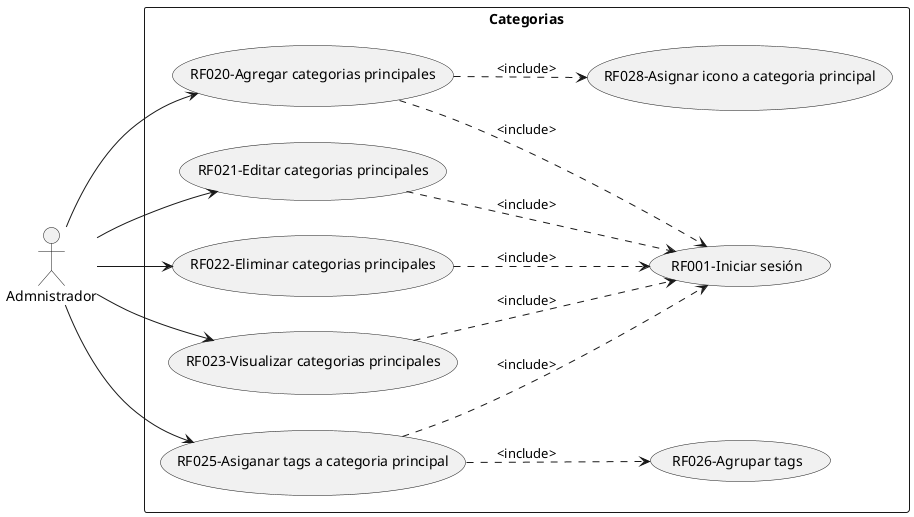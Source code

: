 @startuml MetalK_UseCase_Catogories
    left to right direction

    actor Admnistrador as a

    rectangle Categorias{
        usecase "RF001-Iniciar sesión" as RF001
        usecase "RF020-Agregar categorias principales" as RF020
        usecase "RF021-Editar categorias principales" as RF021
        usecase "RF022-Eliminar categorias principales" as RF022
        usecase "RF023-Visualizar categorias principales" as RF023
        usecase "RF026-Agrupar tags" as RF026
        usecase "RF028-Asignar icono a categoria principal" as RF028
        usecase "RF025-Asiganar tags a categoria principal" as RF025
    }

    a -down-> RF020
    a -down-> RF021
    a -down-> RF022
    a -down-> RF023
    a -down-> RF025

    'Accesss Include'
    RF020 .down.> RF001: <include>
    RF021 .down.> RF001: <include>
    RF022 .down.> RF001: <include>
    RF023 .down.> RF001: <include>
    RF025 ..> RF001: <include>
    
    RF020 .down.> RF028: <include>
    RF025 .down.> RF026: <include>

@enduml